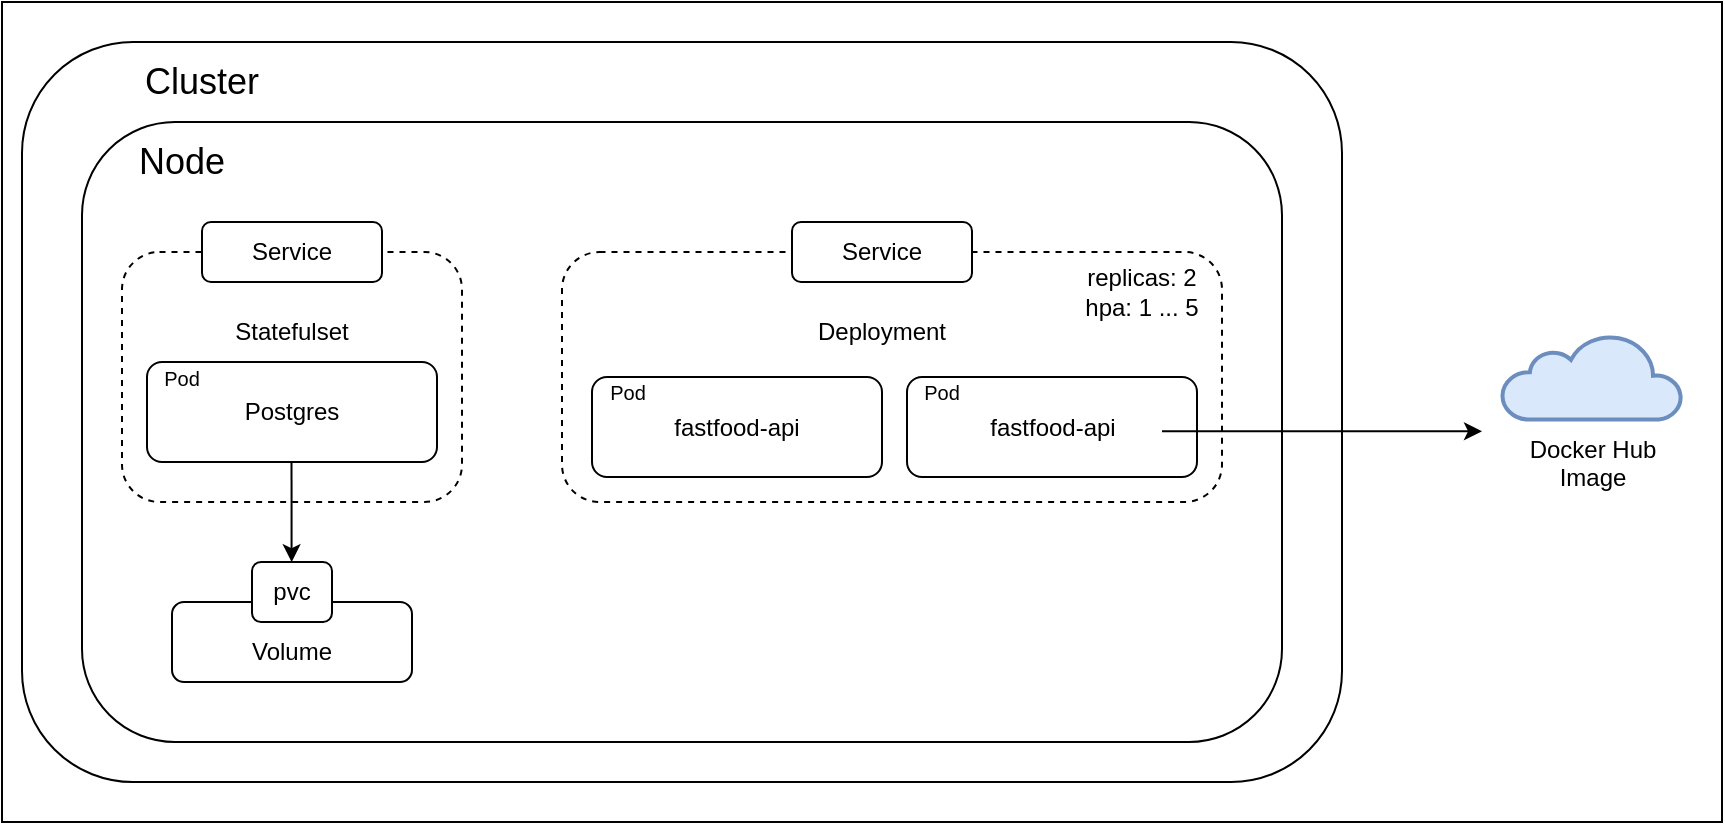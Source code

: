 <mxfile version="24.7.17">
  <diagram name="Página-1" id="f9Z_mnRSqajW9AsvAXgP">
    <mxGraphModel dx="1366" dy="743" grid="1" gridSize="10" guides="1" tooltips="1" connect="1" arrows="1" fold="1" page="1" pageScale="1" pageWidth="827" pageHeight="1169" math="0" shadow="0">
      <root>
        <mxCell id="0" />
        <mxCell id="1" parent="0" />
        <mxCell id="tMEonqaPXTZB2WHjisNH-39" value="" style="rounded=0;whiteSpace=wrap;html=1;" vertex="1" parent="1">
          <mxGeometry y="120" width="860" height="410" as="geometry" />
        </mxCell>
        <mxCell id="tMEonqaPXTZB2WHjisNH-1" value="" style="rounded=1;whiteSpace=wrap;html=1;" vertex="1" parent="1">
          <mxGeometry x="10" y="140" width="660" height="370" as="geometry" />
        </mxCell>
        <mxCell id="tMEonqaPXTZB2WHjisNH-2" value="" style="rounded=1;whiteSpace=wrap;html=1;" vertex="1" parent="1">
          <mxGeometry x="40" y="180" width="600" height="310" as="geometry" />
        </mxCell>
        <mxCell id="tMEonqaPXTZB2WHjisNH-3" value="&lt;font style=&quot;font-size: 18px;&quot;&gt;Cluster&lt;/font&gt;" style="text;html=1;align=center;verticalAlign=middle;whiteSpace=wrap;rounded=0;" vertex="1" parent="1">
          <mxGeometry x="60" y="140" width="80" height="40" as="geometry" />
        </mxCell>
        <mxCell id="tMEonqaPXTZB2WHjisNH-5" value="&lt;font style=&quot;font-size: 18px;&quot;&gt;Node&lt;/font&gt;" style="text;html=1;align=center;verticalAlign=middle;whiteSpace=wrap;rounded=0;" vertex="1" parent="1">
          <mxGeometry x="50" y="180" width="80" height="40" as="geometry" />
        </mxCell>
        <mxCell id="tMEonqaPXTZB2WHjisNH-6" value="" style="rounded=1;whiteSpace=wrap;html=1;glass=0;dashed=1;" vertex="1" parent="1">
          <mxGeometry x="60" y="245" width="170" height="125" as="geometry" />
        </mxCell>
        <mxCell id="tMEonqaPXTZB2WHjisNH-7" value="" style="rounded=1;whiteSpace=wrap;html=1;" vertex="1" parent="1">
          <mxGeometry x="100" y="230" width="90" height="30" as="geometry" />
        </mxCell>
        <mxCell id="tMEonqaPXTZB2WHjisNH-8" value="Service" style="text;html=1;align=center;verticalAlign=middle;whiteSpace=wrap;rounded=0;" vertex="1" parent="1">
          <mxGeometry x="115" y="230" width="60" height="30" as="geometry" />
        </mxCell>
        <mxCell id="tMEonqaPXTZB2WHjisNH-9" value="" style="rounded=1;whiteSpace=wrap;html=1;" vertex="1" parent="1">
          <mxGeometry x="72.5" y="300" width="145" height="50" as="geometry" />
        </mxCell>
        <mxCell id="tMEonqaPXTZB2WHjisNH-10" value="Statefulset" style="text;html=1;align=center;verticalAlign=middle;whiteSpace=wrap;rounded=0;" vertex="1" parent="1">
          <mxGeometry x="110" y="270" width="70" height="30" as="geometry" />
        </mxCell>
        <mxCell id="tMEonqaPXTZB2WHjisNH-11" value="Postgres" style="text;html=1;align=center;verticalAlign=middle;whiteSpace=wrap;rounded=0;" vertex="1" parent="1">
          <mxGeometry x="115" y="310" width="60" height="30" as="geometry" />
        </mxCell>
        <mxCell id="tMEonqaPXTZB2WHjisNH-12" value="&lt;font style=&quot;font-size: 10px;&quot;&gt;Pod&lt;/font&gt;" style="text;html=1;align=center;verticalAlign=middle;whiteSpace=wrap;rounded=0;" vertex="1" parent="1">
          <mxGeometry x="60" y="292.5" width="60" height="30" as="geometry" />
        </mxCell>
        <mxCell id="tMEonqaPXTZB2WHjisNH-16" value="" style="endArrow=classic;html=1;rounded=0;entryX=0.358;entryY=0.879;entryDx=0;entryDy=0;entryPerimeter=0;" edge="1" parent="1">
          <mxGeometry width="50" height="50" relative="1" as="geometry">
            <mxPoint x="144.76" y="350" as="sourcePoint" />
            <mxPoint x="144.8" y="400.07" as="targetPoint" />
          </mxGeometry>
        </mxCell>
        <mxCell id="tMEonqaPXTZB2WHjisNH-19" value="" style="rounded=1;whiteSpace=wrap;html=1;" vertex="1" parent="1">
          <mxGeometry x="85" y="420" width="120" height="40" as="geometry" />
        </mxCell>
        <mxCell id="tMEonqaPXTZB2WHjisNH-17" value="" style="rounded=1;whiteSpace=wrap;html=1;" vertex="1" parent="1">
          <mxGeometry x="125" y="400" width="40" height="30" as="geometry" />
        </mxCell>
        <mxCell id="tMEonqaPXTZB2WHjisNH-18" value="pvc" style="text;html=1;align=center;verticalAlign=middle;whiteSpace=wrap;rounded=0;" vertex="1" parent="1">
          <mxGeometry x="115" y="400" width="60" height="30" as="geometry" />
        </mxCell>
        <mxCell id="tMEonqaPXTZB2WHjisNH-20" value="Volume" style="text;html=1;align=center;verticalAlign=middle;whiteSpace=wrap;rounded=0;" vertex="1" parent="1">
          <mxGeometry x="115" y="430" width="60" height="30" as="geometry" />
        </mxCell>
        <mxCell id="tMEonqaPXTZB2WHjisNH-21" value="" style="rounded=1;whiteSpace=wrap;html=1;glass=0;dashed=1;" vertex="1" parent="1">
          <mxGeometry x="280" y="245" width="330" height="125" as="geometry" />
        </mxCell>
        <mxCell id="tMEonqaPXTZB2WHjisNH-22" value="" style="rounded=1;whiteSpace=wrap;html=1;" vertex="1" parent="1">
          <mxGeometry x="395" y="230" width="90" height="30" as="geometry" />
        </mxCell>
        <mxCell id="tMEonqaPXTZB2WHjisNH-23" value="Service" style="text;html=1;align=center;verticalAlign=middle;whiteSpace=wrap;rounded=0;" vertex="1" parent="1">
          <mxGeometry x="410" y="230" width="60" height="30" as="geometry" />
        </mxCell>
        <mxCell id="tMEonqaPXTZB2WHjisNH-24" value="Deployment" style="text;html=1;align=center;verticalAlign=middle;whiteSpace=wrap;rounded=0;" vertex="1" parent="1">
          <mxGeometry x="405" y="270" width="70" height="30" as="geometry" />
        </mxCell>
        <mxCell id="tMEonqaPXTZB2WHjisNH-25" value="replicas: 2&lt;div&gt;hpa: 1 ... 5&lt;/div&gt;" style="text;html=1;align=center;verticalAlign=middle;whiteSpace=wrap;rounded=0;" vertex="1" parent="1">
          <mxGeometry x="540" y="250" width="60" height="30" as="geometry" />
        </mxCell>
        <mxCell id="tMEonqaPXTZB2WHjisNH-29" value="" style="rounded=1;whiteSpace=wrap;html=1;" vertex="1" parent="1">
          <mxGeometry x="295" y="307.5" width="145" height="50" as="geometry" />
        </mxCell>
        <mxCell id="tMEonqaPXTZB2WHjisNH-30" value="fastfood-api" style="text;html=1;align=center;verticalAlign=middle;whiteSpace=wrap;rounded=0;" vertex="1" parent="1">
          <mxGeometry x="325" y="317.5" width="85" height="30" as="geometry" />
        </mxCell>
        <mxCell id="tMEonqaPXTZB2WHjisNH-31" value="&lt;font style=&quot;font-size: 10px;&quot;&gt;Pod&lt;/font&gt;" style="text;html=1;align=center;verticalAlign=middle;whiteSpace=wrap;rounded=0;" vertex="1" parent="1">
          <mxGeometry x="282.5" y="300" width="60" height="30" as="geometry" />
        </mxCell>
        <mxCell id="tMEonqaPXTZB2WHjisNH-32" value="" style="rounded=1;whiteSpace=wrap;html=1;" vertex="1" parent="1">
          <mxGeometry x="452.5" y="307.5" width="145" height="50" as="geometry" />
        </mxCell>
        <mxCell id="tMEonqaPXTZB2WHjisNH-34" value="&lt;font style=&quot;font-size: 10px;&quot;&gt;Pod&lt;/font&gt;" style="text;html=1;align=center;verticalAlign=middle;whiteSpace=wrap;rounded=0;" vertex="1" parent="1">
          <mxGeometry x="440" y="300" width="60" height="30" as="geometry" />
        </mxCell>
        <mxCell id="tMEonqaPXTZB2WHjisNH-35" value="fastfood-api" style="text;html=1;align=center;verticalAlign=middle;whiteSpace=wrap;rounded=0;" vertex="1" parent="1">
          <mxGeometry x="482.5" y="317.5" width="85" height="30" as="geometry" />
        </mxCell>
        <mxCell id="tMEonqaPXTZB2WHjisNH-36" value="" style="endArrow=classic;html=1;rounded=0;" edge="1" parent="1">
          <mxGeometry width="50" height="50" relative="1" as="geometry">
            <mxPoint x="580" y="334.66" as="sourcePoint" />
            <mxPoint x="740" y="334.66" as="targetPoint" />
          </mxGeometry>
        </mxCell>
        <mxCell id="tMEonqaPXTZB2WHjisNH-37" value="" style="html=1;verticalLabelPosition=bottom;align=center;labelBackgroundColor=#ffffff;verticalAlign=top;strokeWidth=2;strokeColor=#6c8ebf;shadow=0;dashed=0;shape=mxgraph.ios7.icons.cloud;fillStyle=solid;fillColor=#dae8fc;" vertex="1" parent="1">
          <mxGeometry x="750" y="286.25" width="90" height="42.5" as="geometry" />
        </mxCell>
        <mxCell id="tMEonqaPXTZB2WHjisNH-38" value="Docker Hub&lt;div&gt;Image&lt;/div&gt;" style="text;html=1;align=center;verticalAlign=top;whiteSpace=wrap;rounded=0;perimeterSpacing=0;strokeWidth=0;" vertex="1" parent="1">
          <mxGeometry x="752.5" y="330" width="85" height="30" as="geometry" />
        </mxCell>
      </root>
    </mxGraphModel>
  </diagram>
</mxfile>
